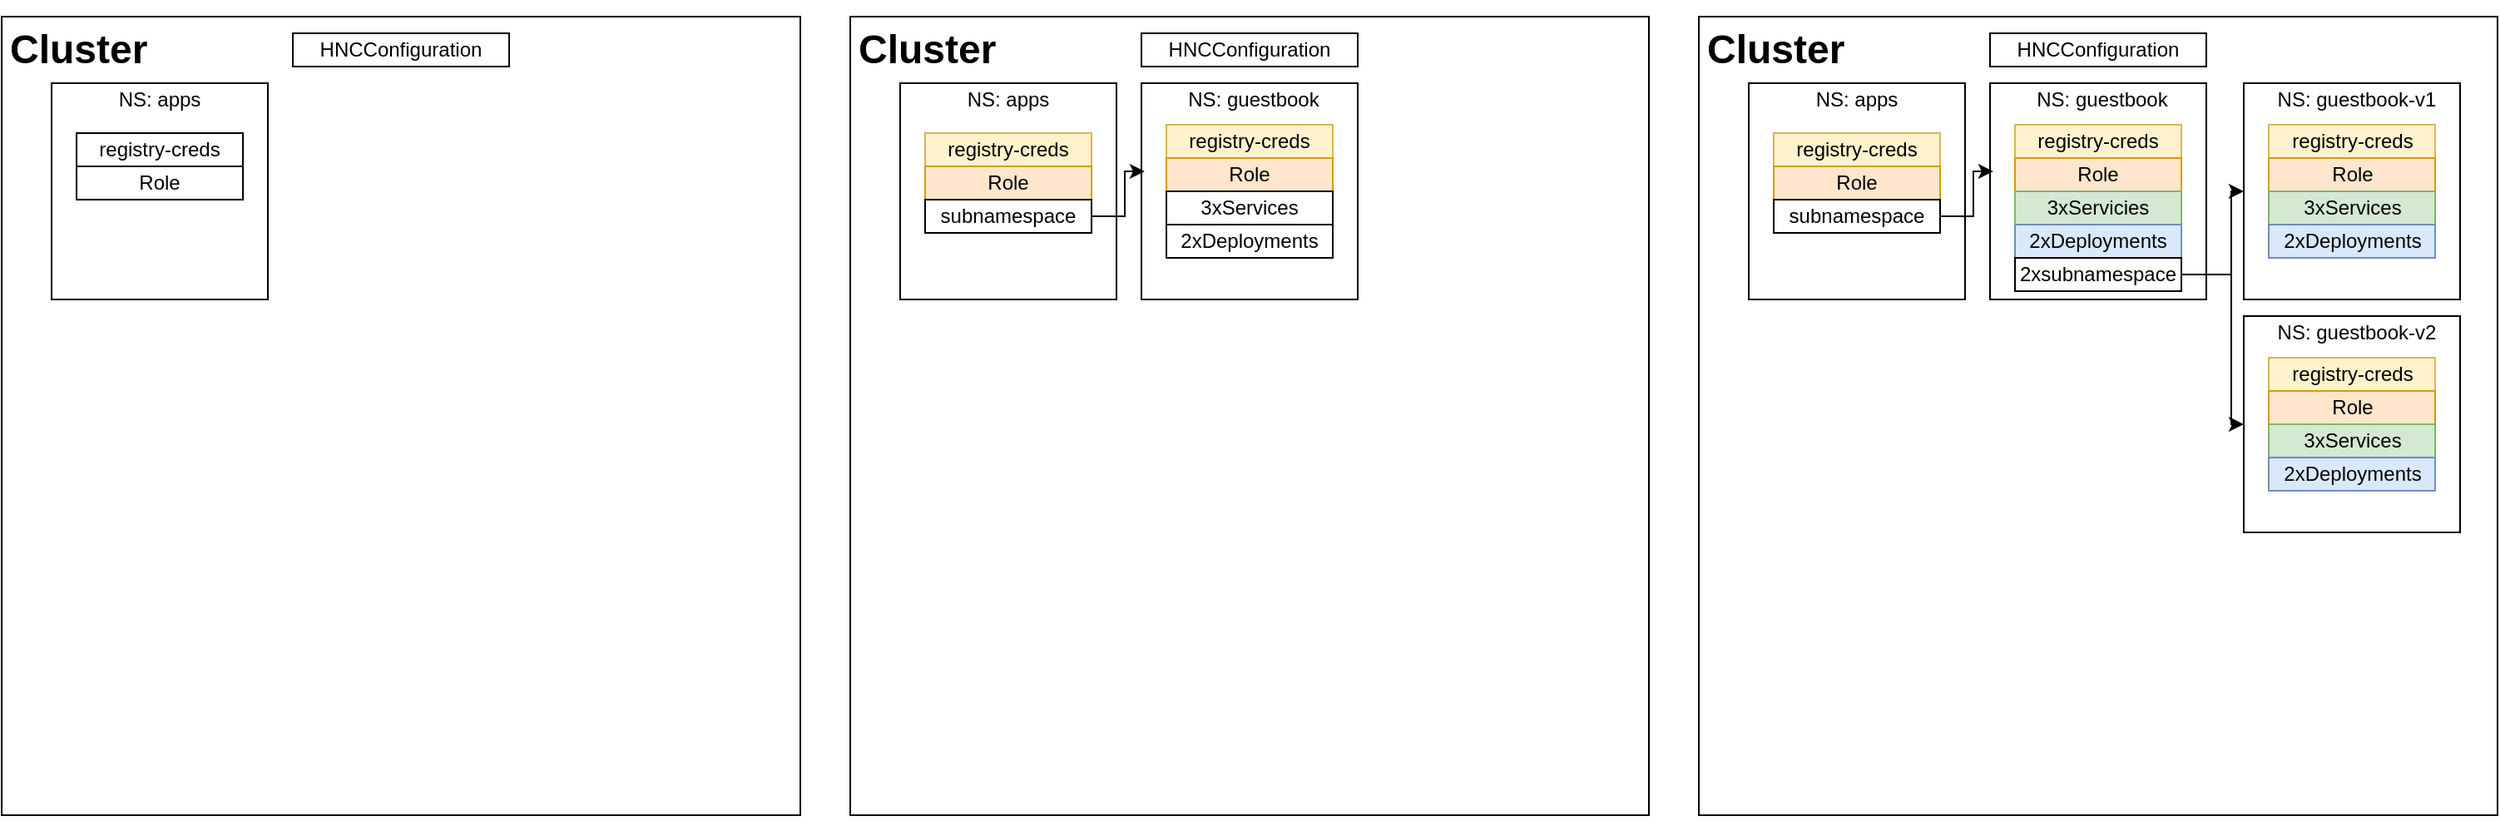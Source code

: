 <mxfile version="13.6.4" type="device"><diagram id="o2nZDTWTNqnh70OGLyx1" name="Page-1"><mxGraphModel dx="946" dy="522" grid="1" gridSize="10" guides="1" tooltips="1" connect="1" arrows="1" fold="1" page="1" pageScale="1" pageWidth="850" pageHeight="1100" math="0" shadow="0"><root><mxCell id="0"/><mxCell id="1" parent="0"/><mxCell id="pHRCgRM5M3fJUw6g2KX2-1" value="" style="whiteSpace=wrap;html=1;aspect=fixed;" parent="1" vertex="1"><mxGeometry x="250" y="50" width="480" height="480" as="geometry"/></mxCell><mxCell id="pHRCgRM5M3fJUw6g2KX2-2" value="&lt;h1&gt;Cluster&lt;/h1&gt;" style="text;html=1;strokeColor=none;fillColor=none;spacing=5;spacingTop=-20;whiteSpace=wrap;overflow=hidden;rounded=0;" parent="1" vertex="1"><mxGeometry x="250" y="50" width="95" height="70" as="geometry"/></mxCell><mxCell id="pHRCgRM5M3fJUw6g2KX2-4" value="" style="whiteSpace=wrap;html=1;aspect=fixed;" parent="1" vertex="1"><mxGeometry x="280" y="90" width="130" height="130" as="geometry"/></mxCell><mxCell id="pHRCgRM5M3fJUw6g2KX2-5" value="NS: apps" style="text;html=1;strokeColor=none;fillColor=none;align=center;verticalAlign=middle;whiteSpace=wrap;rounded=0;" parent="1" vertex="1"><mxGeometry x="275" y="90" width="140" height="20" as="geometry"/></mxCell><mxCell id="pHRCgRM5M3fJUw6g2KX2-6" value="registry-creds" style="rounded=0;whiteSpace=wrap;html=1;" parent="1" vertex="1"><mxGeometry x="295" y="120" width="100" height="20" as="geometry"/></mxCell><mxCell id="pHRCgRM5M3fJUw6g2KX2-7" value="Role" style="rounded=0;whiteSpace=wrap;html=1;" parent="1" vertex="1"><mxGeometry x="295" y="140" width="100" height="20" as="geometry"/></mxCell><mxCell id="pHRCgRM5M3fJUw6g2KX2-8" value="HNCConfiguration" style="rounded=0;whiteSpace=wrap;html=1;" parent="1" vertex="1"><mxGeometry x="425" y="60" width="130" height="20" as="geometry"/></mxCell><mxCell id="pHRCgRM5M3fJUw6g2KX2-9" style="edgeStyle=orthogonalEdgeStyle;rounded=0;orthogonalLoop=1;jettySize=auto;html=1;exitX=0.5;exitY=1;exitDx=0;exitDy=0;" parent="1" source="pHRCgRM5M3fJUw6g2KX2-1" target="pHRCgRM5M3fJUw6g2KX2-1" edge="1"><mxGeometry relative="1" as="geometry"/></mxCell><mxCell id="pHRCgRM5M3fJUw6g2KX2-10" value="" style="whiteSpace=wrap;html=1;aspect=fixed;" parent="1" vertex="1"><mxGeometry x="760" y="50" width="480" height="480" as="geometry"/></mxCell><mxCell id="pHRCgRM5M3fJUw6g2KX2-11" value="&lt;h1&gt;Cluster&lt;/h1&gt;" style="text;html=1;strokeColor=none;fillColor=none;spacing=5;spacingTop=-20;whiteSpace=wrap;overflow=hidden;rounded=0;" parent="1" vertex="1"><mxGeometry x="760" y="50" width="95" height="70" as="geometry"/></mxCell><mxCell id="pHRCgRM5M3fJUw6g2KX2-12" value="" style="whiteSpace=wrap;html=1;aspect=fixed;" parent="1" vertex="1"><mxGeometry x="790" y="90" width="130" height="130" as="geometry"/></mxCell><mxCell id="pHRCgRM5M3fJUw6g2KX2-13" value="NS: apps" style="text;html=1;strokeColor=none;fillColor=none;align=center;verticalAlign=middle;whiteSpace=wrap;rounded=0;" parent="1" vertex="1"><mxGeometry x="785" y="90" width="140" height="20" as="geometry"/></mxCell><mxCell id="pHRCgRM5M3fJUw6g2KX2-14" value="registry-creds" style="rounded=0;whiteSpace=wrap;html=1;fillColor=#fff2cc;strokeColor=#d6b656;" parent="1" vertex="1"><mxGeometry x="805" y="120" width="100" height="20" as="geometry"/></mxCell><mxCell id="pHRCgRM5M3fJUw6g2KX2-15" value="Role" style="rounded=0;whiteSpace=wrap;html=1;fillColor=#ffe6cc;strokeColor=#d79b00;" parent="1" vertex="1"><mxGeometry x="805" y="140" width="100" height="20" as="geometry"/></mxCell><mxCell id="pHRCgRM5M3fJUw6g2KX2-16" value="HNCConfiguration" style="rounded=0;whiteSpace=wrap;html=1;" parent="1" vertex="1"><mxGeometry x="935" y="60" width="130" height="20" as="geometry"/></mxCell><mxCell id="pHRCgRM5M3fJUw6g2KX2-17" style="edgeStyle=orthogonalEdgeStyle;rounded=0;orthogonalLoop=1;jettySize=auto;html=1;exitX=0.5;exitY=1;exitDx=0;exitDy=0;" parent="1" source="pHRCgRM5M3fJUw6g2KX2-10" target="pHRCgRM5M3fJUw6g2KX2-10" edge="1"><mxGeometry relative="1" as="geometry"/></mxCell><mxCell id="pHRCgRM5M3fJUw6g2KX2-18" value="" style="whiteSpace=wrap;html=1;aspect=fixed;" parent="1" vertex="1"><mxGeometry x="935" y="90" width="130" height="130" as="geometry"/></mxCell><mxCell id="pHRCgRM5M3fJUw6g2KX2-19" value="NS: guestbook" style="text;html=1;strokeColor=none;fillColor=none;align=center;verticalAlign=middle;whiteSpace=wrap;rounded=0;" parent="1" vertex="1"><mxGeometry x="935" y="90" width="135" height="20" as="geometry"/></mxCell><mxCell id="pHRCgRM5M3fJUw6g2KX2-20" value="registry-creds" style="rounded=0;whiteSpace=wrap;html=1;fillColor=#fff2cc;strokeColor=#d6b656;" parent="1" vertex="1"><mxGeometry x="950" y="115" width="100" height="20" as="geometry"/></mxCell><mxCell id="pHRCgRM5M3fJUw6g2KX2-21" value="Role" style="rounded=0;whiteSpace=wrap;html=1;fillColor=#ffe6cc;strokeColor=#d79b00;" parent="1" vertex="1"><mxGeometry x="950" y="135" width="100" height="20" as="geometry"/></mxCell><mxCell id="pHRCgRM5M3fJUw6g2KX2-22" value="3xServices" style="rounded=0;whiteSpace=wrap;html=1;" parent="1" vertex="1"><mxGeometry x="950" y="155" width="100" height="20" as="geometry"/></mxCell><mxCell id="pHRCgRM5M3fJUw6g2KX2-23" value="2xDeployments" style="rounded=0;whiteSpace=wrap;html=1;" parent="1" vertex="1"><mxGeometry x="950" y="175" width="100" height="20" as="geometry"/></mxCell><mxCell id="pHRCgRM5M3fJUw6g2KX2-54" style="edgeStyle=orthogonalEdgeStyle;rounded=0;orthogonalLoop=1;jettySize=auto;html=1;exitX=1;exitY=0.5;exitDx=0;exitDy=0;entryX=0.015;entryY=0.408;entryDx=0;entryDy=0;entryPerimeter=0;" parent="1" source="pHRCgRM5M3fJUw6g2KX2-53" target="pHRCgRM5M3fJUw6g2KX2-18" edge="1"><mxGeometry relative="1" as="geometry"/></mxCell><mxCell id="pHRCgRM5M3fJUw6g2KX2-53" value="subnamespace" style="rounded=0;whiteSpace=wrap;html=1;" parent="1" vertex="1"><mxGeometry x="805" y="160" width="100" height="20" as="geometry"/></mxCell><mxCell id="pHRCgRM5M3fJUw6g2KX2-57" value="" style="whiteSpace=wrap;html=1;aspect=fixed;" parent="1" vertex="1"><mxGeometry x="1270" y="50" width="480" height="480" as="geometry"/></mxCell><mxCell id="pHRCgRM5M3fJUw6g2KX2-58" value="&lt;h1&gt;Cluster&lt;/h1&gt;" style="text;html=1;strokeColor=none;fillColor=none;spacing=5;spacingTop=-20;whiteSpace=wrap;overflow=hidden;rounded=0;" parent="1" vertex="1"><mxGeometry x="1270" y="50" width="95" height="70" as="geometry"/></mxCell><mxCell id="pHRCgRM5M3fJUw6g2KX2-59" value="" style="whiteSpace=wrap;html=1;aspect=fixed;" parent="1" vertex="1"><mxGeometry x="1300" y="90" width="130" height="130" as="geometry"/></mxCell><mxCell id="pHRCgRM5M3fJUw6g2KX2-60" value="NS: apps" style="text;html=1;strokeColor=none;fillColor=none;align=center;verticalAlign=middle;whiteSpace=wrap;rounded=0;" parent="1" vertex="1"><mxGeometry x="1295" y="90" width="140" height="20" as="geometry"/></mxCell><mxCell id="pHRCgRM5M3fJUw6g2KX2-61" value="registry-creds" style="rounded=0;whiteSpace=wrap;html=1;fillColor=#fff2cc;strokeColor=#d6b656;" parent="1" vertex="1"><mxGeometry x="1315" y="120" width="100" height="20" as="geometry"/></mxCell><mxCell id="pHRCgRM5M3fJUw6g2KX2-62" value="Role" style="rounded=0;whiteSpace=wrap;html=1;fillColor=#ffe6cc;strokeColor=#d79b00;" parent="1" vertex="1"><mxGeometry x="1315" y="140" width="100" height="20" as="geometry"/></mxCell><mxCell id="pHRCgRM5M3fJUw6g2KX2-63" value="HNCConfiguration" style="rounded=0;whiteSpace=wrap;html=1;" parent="1" vertex="1"><mxGeometry x="1445" y="60" width="130" height="20" as="geometry"/></mxCell><mxCell id="pHRCgRM5M3fJUw6g2KX2-64" style="edgeStyle=orthogonalEdgeStyle;rounded=0;orthogonalLoop=1;jettySize=auto;html=1;exitX=0.5;exitY=1;exitDx=0;exitDy=0;" parent="1" source="pHRCgRM5M3fJUw6g2KX2-57" target="pHRCgRM5M3fJUw6g2KX2-57" edge="1"><mxGeometry relative="1" as="geometry"/></mxCell><mxCell id="pHRCgRM5M3fJUw6g2KX2-65" value="" style="whiteSpace=wrap;html=1;aspect=fixed;" parent="1" vertex="1"><mxGeometry x="1445" y="90" width="130" height="130" as="geometry"/></mxCell><mxCell id="pHRCgRM5M3fJUw6g2KX2-66" value="&lt;div&gt;NS: guestbook&lt;/div&gt;" style="text;html=1;strokeColor=none;fillColor=none;align=center;verticalAlign=middle;whiteSpace=wrap;rounded=0;" parent="1" vertex="1"><mxGeometry x="1445" y="90" width="135" height="20" as="geometry"/></mxCell><mxCell id="pHRCgRM5M3fJUw6g2KX2-67" value="registry-creds" style="rounded=0;whiteSpace=wrap;html=1;fillColor=#fff2cc;strokeColor=#d6b656;" parent="1" vertex="1"><mxGeometry x="1460" y="115" width="100" height="20" as="geometry"/></mxCell><mxCell id="pHRCgRM5M3fJUw6g2KX2-68" value="Role" style="rounded=0;whiteSpace=wrap;html=1;fillColor=#ffe6cc;strokeColor=#d79b00;" parent="1" vertex="1"><mxGeometry x="1460" y="135" width="100" height="20" as="geometry"/></mxCell><mxCell id="pHRCgRM5M3fJUw6g2KX2-69" value="3xServicies" style="rounded=0;whiteSpace=wrap;html=1;fillColor=#d5e8d4;strokeColor=#82b366;" parent="1" vertex="1"><mxGeometry x="1460" y="155" width="100" height="20" as="geometry"/></mxCell><mxCell id="pHRCgRM5M3fJUw6g2KX2-70" value="2xDeployments" style="rounded=0;whiteSpace=wrap;html=1;fillColor=#dae8fc;strokeColor=#6c8ebf;" parent="1" vertex="1"><mxGeometry x="1460" y="175" width="100" height="20" as="geometry"/></mxCell><mxCell id="pHRCgRM5M3fJUw6g2KX2-86" style="edgeStyle=orthogonalEdgeStyle;rounded=0;orthogonalLoop=1;jettySize=auto;html=1;exitX=1;exitY=0.5;exitDx=0;exitDy=0;entryX=0.015;entryY=0.408;entryDx=0;entryDy=0;entryPerimeter=0;" parent="1" source="pHRCgRM5M3fJUw6g2KX2-89" target="pHRCgRM5M3fJUw6g2KX2-65" edge="1"><mxGeometry relative="1" as="geometry"/></mxCell><mxCell id="pHRCgRM5M3fJUw6g2KX2-89" value="subnamespace" style="rounded=0;whiteSpace=wrap;html=1;" parent="1" vertex="1"><mxGeometry x="1315" y="160" width="100" height="20" as="geometry"/></mxCell><mxCell id="pHRCgRM5M3fJUw6g2KX2-90" value="" style="whiteSpace=wrap;html=1;aspect=fixed;" parent="1" vertex="1"><mxGeometry x="1597.5" y="90" width="130" height="130" as="geometry"/></mxCell><mxCell id="pHRCgRM5M3fJUw6g2KX2-91" value="NS: guestbook-v1" style="text;html=1;strokeColor=none;fillColor=none;align=center;verticalAlign=middle;whiteSpace=wrap;rounded=0;" parent="1" vertex="1"><mxGeometry x="1597.5" y="90" width="135" height="20" as="geometry"/></mxCell><mxCell id="pHRCgRM5M3fJUw6g2KX2-92" value="registry-creds" style="rounded=0;whiteSpace=wrap;html=1;fillColor=#fff2cc;strokeColor=#d6b656;" parent="1" vertex="1"><mxGeometry x="1612.5" y="115" width="100" height="20" as="geometry"/></mxCell><mxCell id="pHRCgRM5M3fJUw6g2KX2-93" value="Role" style="rounded=0;whiteSpace=wrap;html=1;fillColor=#ffe6cc;strokeColor=#d79b00;" parent="1" vertex="1"><mxGeometry x="1612.5" y="135" width="100" height="20" as="geometry"/></mxCell><mxCell id="pHRCgRM5M3fJUw6g2KX2-94" value="3xServices" style="rounded=0;whiteSpace=wrap;html=1;fillColor=#d5e8d4;strokeColor=#82b366;" parent="1" vertex="1"><mxGeometry x="1612.5" y="155" width="100" height="20" as="geometry"/></mxCell><mxCell id="pHRCgRM5M3fJUw6g2KX2-95" value="2xDeployments" style="rounded=0;whiteSpace=wrap;html=1;fillColor=#dae8fc;strokeColor=#6c8ebf;" parent="1" vertex="1"><mxGeometry x="1612.5" y="175" width="100" height="20" as="geometry"/></mxCell><mxCell id="2NozCfwiMpF6jOVK2Okg-2" style="edgeStyle=orthogonalEdgeStyle;rounded=0;orthogonalLoop=1;jettySize=auto;html=1;exitX=1;exitY=0.5;exitDx=0;exitDy=0;entryX=0;entryY=0.5;entryDx=0;entryDy=0;" edge="1" parent="1" source="2NozCfwiMpF6jOVK2Okg-1" target="pHRCgRM5M3fJUw6g2KX2-90"><mxGeometry relative="1" as="geometry"><Array as="points"><mxPoint x="1590" y="205"/><mxPoint x="1590" y="155"/></Array></mxGeometry></mxCell><mxCell id="2NozCfwiMpF6jOVK2Okg-9" style="edgeStyle=orthogonalEdgeStyle;rounded=0;orthogonalLoop=1;jettySize=auto;html=1;exitX=1;exitY=0.5;exitDx=0;exitDy=0;entryX=0;entryY=0.5;entryDx=0;entryDy=0;" edge="1" parent="1" source="2NozCfwiMpF6jOVK2Okg-1" target="2NozCfwiMpF6jOVK2Okg-3"><mxGeometry relative="1" as="geometry"><Array as="points"><mxPoint x="1590" y="205"/><mxPoint x="1590" y="295"/></Array></mxGeometry></mxCell><mxCell id="2NozCfwiMpF6jOVK2Okg-1" value="2xsubnamespace" style="rounded=0;whiteSpace=wrap;html=1;" vertex="1" parent="1"><mxGeometry x="1460" y="195" width="100" height="20" as="geometry"/></mxCell><mxCell id="2NozCfwiMpF6jOVK2Okg-3" value="" style="whiteSpace=wrap;html=1;aspect=fixed;" vertex="1" parent="1"><mxGeometry x="1597.5" y="230" width="130" height="130" as="geometry"/></mxCell><mxCell id="2NozCfwiMpF6jOVK2Okg-4" value="NS: guestbook-v2" style="text;html=1;strokeColor=none;fillColor=none;align=center;verticalAlign=middle;whiteSpace=wrap;rounded=0;" vertex="1" parent="1"><mxGeometry x="1597.5" y="230" width="135" height="20" as="geometry"/></mxCell><mxCell id="2NozCfwiMpF6jOVK2Okg-5" value="registry-creds" style="rounded=0;whiteSpace=wrap;html=1;fillColor=#fff2cc;strokeColor=#d6b656;" vertex="1" parent="1"><mxGeometry x="1612.5" y="255" width="100" height="20" as="geometry"/></mxCell><mxCell id="2NozCfwiMpF6jOVK2Okg-6" value="Role" style="rounded=0;whiteSpace=wrap;html=1;fillColor=#ffe6cc;strokeColor=#d79b00;" vertex="1" parent="1"><mxGeometry x="1612.5" y="275" width="100" height="20" as="geometry"/></mxCell><mxCell id="2NozCfwiMpF6jOVK2Okg-7" value="3xServices" style="rounded=0;whiteSpace=wrap;html=1;fillColor=#d5e8d4;strokeColor=#82b366;" vertex="1" parent="1"><mxGeometry x="1612.5" y="295" width="100" height="20" as="geometry"/></mxCell><mxCell id="2NozCfwiMpF6jOVK2Okg-8" value="2xDeployments" style="rounded=0;whiteSpace=wrap;html=1;fillColor=#dae8fc;strokeColor=#6c8ebf;" vertex="1" parent="1"><mxGeometry x="1612.5" y="315" width="100" height="20" as="geometry"/></mxCell></root></mxGraphModel></diagram></mxfile>